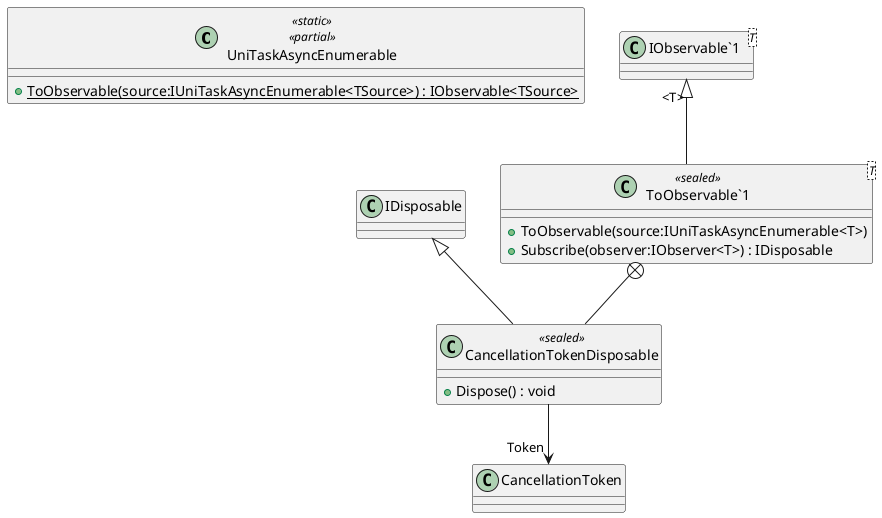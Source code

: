 @startuml
class UniTaskAsyncEnumerable <<static>> <<partial>> {
    + {static} ToObservable(source:IUniTaskAsyncEnumerable<TSource>) : IObservable<TSource>
}
class "ToObservable`1"<T> <<sealed>> {
    + ToObservable(source:IUniTaskAsyncEnumerable<T>)
    + Subscribe(observer:IObserver<T>) : IDisposable
}
class "IObservable`1"<T> {
}
class CancellationTokenDisposable <<sealed>> {
    + Dispose() : void
}
"IObservable`1" "<T>" <|-- "ToObservable`1"
"ToObservable`1" +-- CancellationTokenDisposable
IDisposable <|-- CancellationTokenDisposable
CancellationTokenDisposable --> "Token" CancellationToken
@enduml

